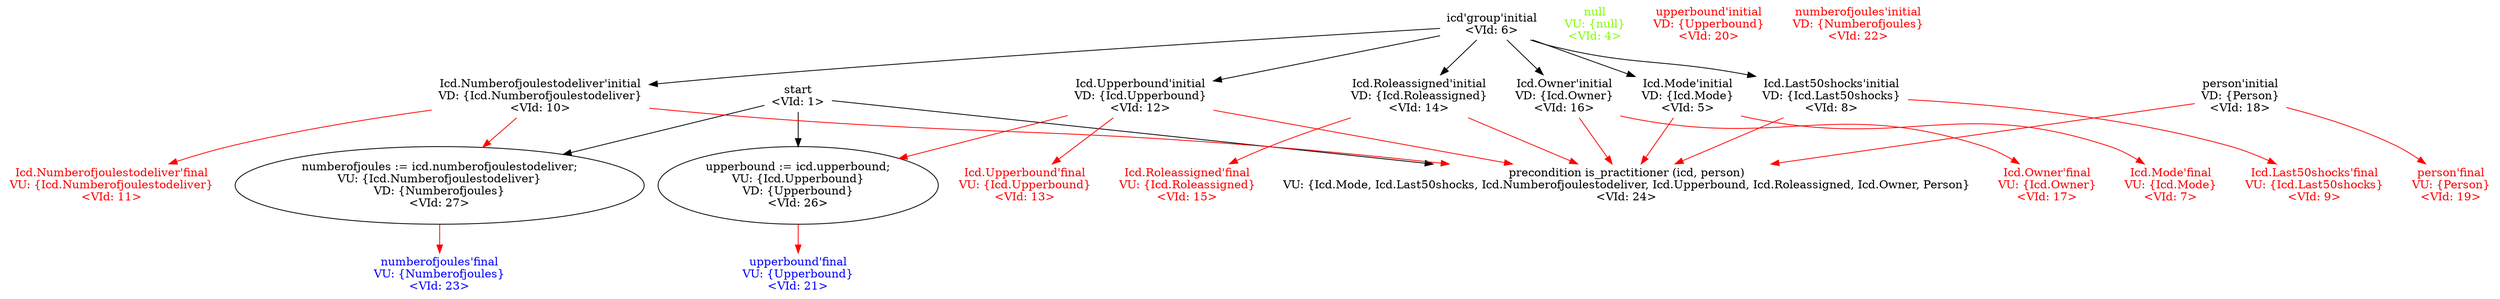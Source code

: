 // subprogram_readsettings_pdg
digraph G {
   graph [splines=True];
    1 [label="start\n<VId: 1>",shape="plaintext"];
    4 [label="null\nVU: {null}\n<VId: 4>",shape="plaintext",fontcolor="chartreuse"];
    5 [label="Icd.Mode'initial\nVD: {Icd.Mode}\n<VId: 5>",shape="plaintext"];
    6 [label="icd'group'initial\n<VId: 6>",shape="plaintext"];
    7 [label="Icd.Mode'final\nVU: {Icd.Mode}\n<VId: 7>",shape="plaintext",fontcolor="red"];
    8 [label="Icd.Last50shocks'initial\nVD: {Icd.Last50shocks}\n<VId: 8>",shape="plaintext"];
    9 [label="Icd.Last50shocks'final\nVU: {Icd.Last50shocks}\n<VId: 9>",shape="plaintext",fontcolor="red"];
    10 [label="Icd.Numberofjoulestodeliver'initial\nVD: {Icd.Numberofjoulestodeliver}\n<VId: 10>",shape="plaintext"];
    11 [label="Icd.Numberofjoulestodeliver'final\nVU: {Icd.Numberofjoulestodeliver}\n<VId: 11>",shape="plaintext",fontcolor="red"];
    12 [label="Icd.Upperbound'initial\nVD: {Icd.Upperbound}\n<VId: 12>",shape="plaintext"];
    13 [label="Icd.Upperbound'final\nVU: {Icd.Upperbound}\n<VId: 13>",shape="plaintext",fontcolor="red"];
    14 [label="Icd.Roleassigned'initial\nVD: {Icd.Roleassigned}\n<VId: 14>",shape="plaintext"];
    15 [label="Icd.Roleassigned'final\nVU: {Icd.Roleassigned}\n<VId: 15>",shape="plaintext",fontcolor="red"];
    16 [label="Icd.Owner'initial\nVD: {Icd.Owner}\n<VId: 16>",shape="plaintext"];
    17 [label="Icd.Owner'final\nVU: {Icd.Owner}\n<VId: 17>",shape="plaintext",fontcolor="red"];
    18 [label="person'initial\nVD: {Person}\n<VId: 18>",shape="plaintext"];
    19 [label="person'final\nVU: {Person}\n<VId: 19>",shape="plaintext",fontcolor="red"];
    20 [label="upperbound'initial\nVD: {Upperbound}\n<VId: 20>",shape="plaintext",fontcolor="red"];
    21 [label="upperbound'final\nVU: {Upperbound}\n<VId: 21>",shape="plaintext",fontcolor="blue"];
    22 [label="numberofjoules'initial\nVD: {Numberofjoules}\n<VId: 22>",shape="plaintext",fontcolor="red"];
    23 [label="numberofjoules'final\nVU: {Numberofjoules}\n<VId: 23>",shape="plaintext",fontcolor="blue"];
    24 [label="precondition is_practitioner (icd, person)\nVU: {Icd.Mode, Icd.Last50shocks, Icd.Numberofjoulestodeliver, Icd.Upperbound, Icd.Roleassigned, Icd.Owner, Person}\n<VId: 24>",shape="plaintext"];
    26 [label="upperbound := icd.upperbound;\nVU: {Icd.Upperbound}\nVD: {Upperbound}\n<VId: 26>"];
    27 [label="numberofjoules := icd.numberofjoulestodeliver;\nVU: {Icd.Numberofjoulestodeliver}\nVD: {Numberofjoules}\n<VId: 27>"];

    1 ->  24 [arrowType="normal"];
    1 ->  26 [arrowType="normal"];
    1 ->  27 [arrowType="normal"];
    5 ->  7 [arrowType="normal",color="red"];
    5 ->  24 [arrowType="normal",color="red"];
    6 ->  5 [arrowType="normal"];
    6 ->  8 [arrowType="normal"];
    6 ->  10 [arrowType="normal"];
    6 ->  12 [arrowType="normal"];
    6 ->  14 [arrowType="normal"];
    6 ->  16 [arrowType="normal"];
    8 ->  9 [arrowType="normal",color="red"];
    8 ->  24 [arrowType="normal",color="red"];
    10 ->  11 [arrowType="normal",color="red"];
    10 ->  24 [arrowType="normal",color="red"];
    10 ->  27 [arrowType="normal",color="red"];
    12 ->  13 [arrowType="normal",color="red"];
    12 ->  24 [arrowType="normal",color="red"];
    12 ->  26 [arrowType="normal",color="red"];
    14 ->  15 [arrowType="normal",color="red"];
    14 ->  24 [arrowType="normal",color="red"];
    16 ->  17 [arrowType="normal",color="red"];
    16 ->  24 [arrowType="normal",color="red"];
    18 ->  19 [arrowType="normal",color="red"];
    18 ->  24 [arrowType="normal",color="red"];
    26 ->  21 [arrowType="normal",color="red"];
    27 ->  23 [arrowType="normal",color="red"];
}
